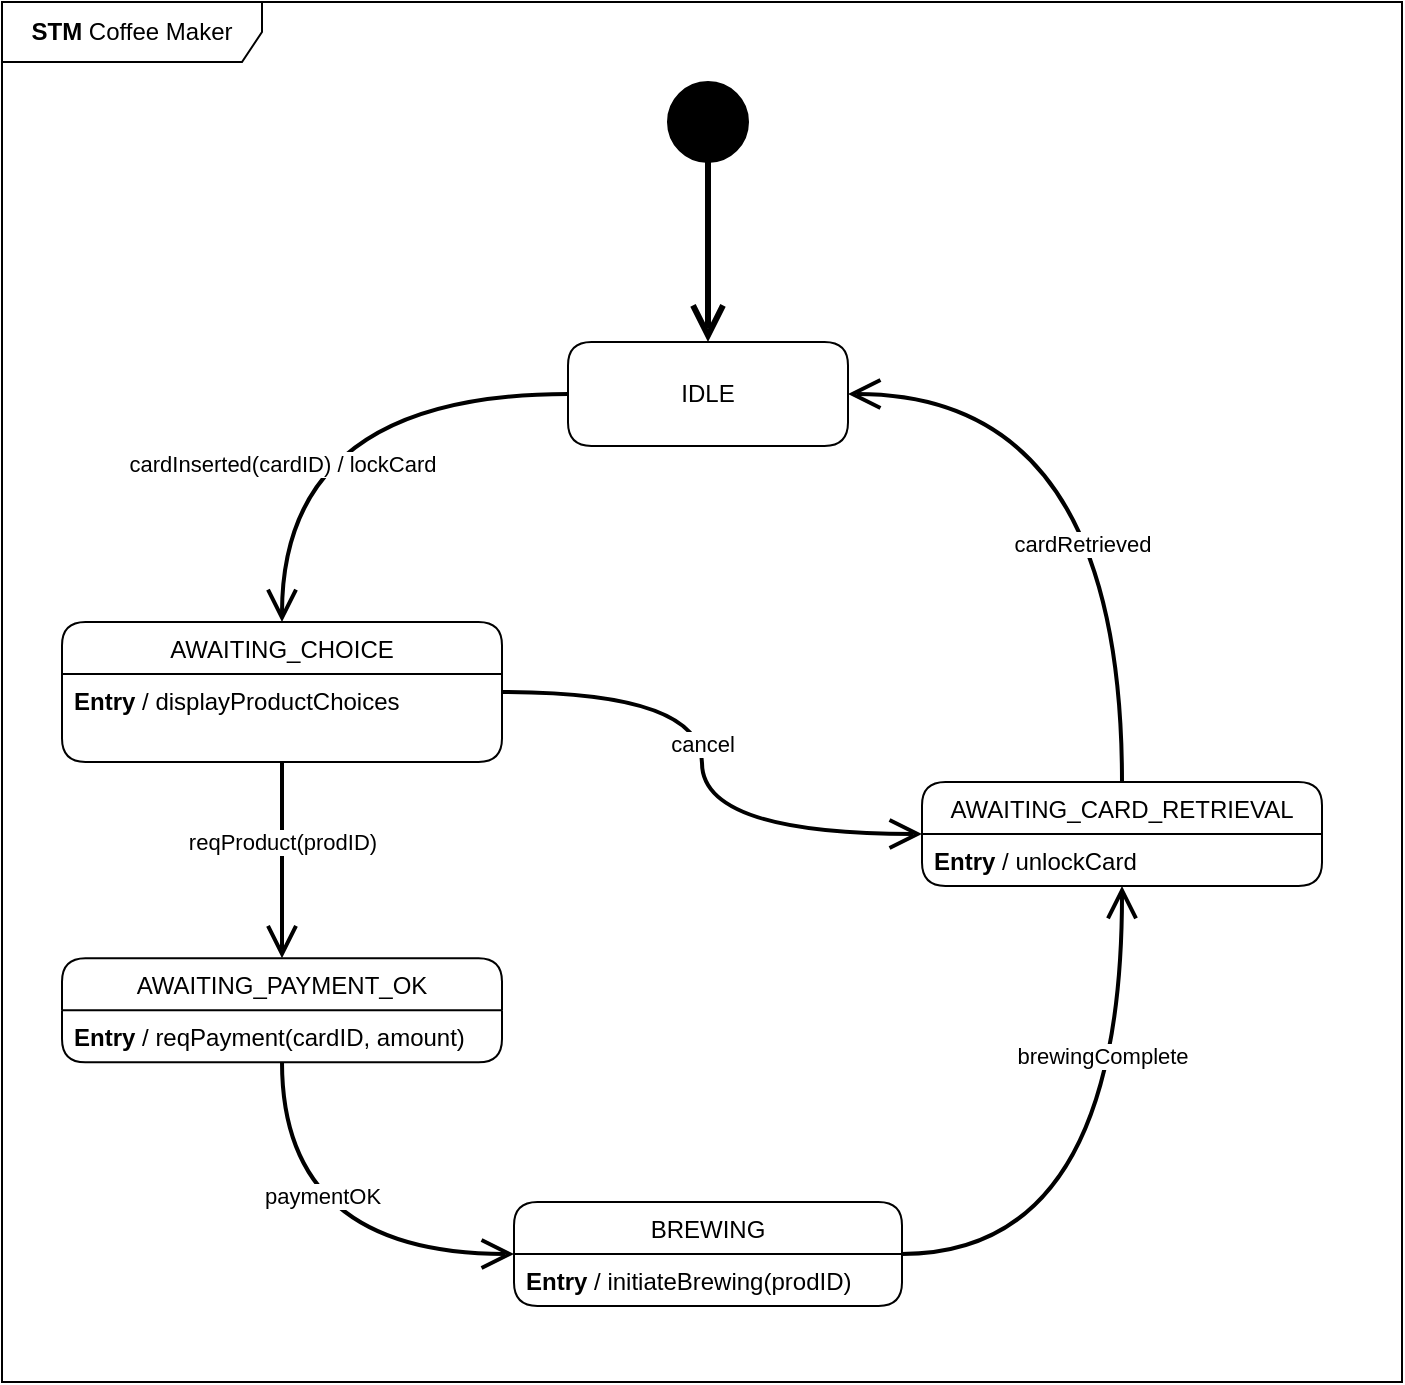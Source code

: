<mxfile version="12.9.7" type="device" pages="2"><diagram id="xrOWFkXPdfUEzS1QT7Qk" name="State Machine"><mxGraphModel dx="2062" dy="1129" grid="1" gridSize="10" guides="1" tooltips="1" connect="1" arrows="1" fold="1" page="1" pageScale="1" pageWidth="827" pageHeight="800" math="0" shadow="0"><root><mxCell id="0"/><mxCell id="1" parent="0"/><mxCell id="myJLgPvcLZk-mIJ_CIB1-7" value="IDLE" style="swimlane;fontStyle=0;childLayout=stackLayout;horizontal=1;startSize=26;fillColor=none;horizontalStack=0;resizeParent=1;resizeParentMax=0;resizeLast=0;collapsible=0;marginBottom=0;swimlaneLine=0;rounded=1;perimeterSpacing=0;strokeWidth=1;glass=0;verticalAlign=middle;spacing=2;spacingTop=24;" parent="1" vertex="1"><mxGeometry x="343" y="210" width="140" height="52" as="geometry"/></mxCell><mxCell id="myJLgPvcLZk-mIJ_CIB1-11" value="AWAITING_CHOICE" style="swimlane;fontStyle=0;childLayout=stackLayout;horizontal=1;startSize=26;fillColor=none;horizontalStack=0;resizeParent=1;resizeParentMax=0;resizeLast=0;collapsible=0;marginBottom=0;swimlaneLine=1;rounded=1;perimeterSpacing=0;strokeWidth=1;glass=0;" parent="1" vertex="1"><mxGeometry x="90" y="350" width="220" height="70" as="geometry"/></mxCell><mxCell id="myJLgPvcLZk-mIJ_CIB1-12" value="&lt;b&gt;Entry&lt;/b&gt; / displayProductChoices" style="text;strokeColor=none;fillColor=none;align=left;verticalAlign=top;spacingLeft=4;spacingRight=4;overflow=hidden;rotatable=0;points=[[0,0.5],[1,0.5]];portConstraint=eastwest;html=1;" parent="myJLgPvcLZk-mIJ_CIB1-11" vertex="1"><mxGeometry y="26" width="220" height="44" as="geometry"/></mxCell><mxCell id="myJLgPvcLZk-mIJ_CIB1-15" value="AWAITING_PAYMENT_OK" style="swimlane;fontStyle=0;childLayout=stackLayout;horizontal=1;startSize=26;fillColor=none;horizontalStack=0;resizeParent=1;resizeParentMax=0;resizeLast=0;collapsible=0;marginBottom=0;swimlaneLine=1;rounded=1;perimeterSpacing=0;strokeWidth=1;glass=0;" parent="1" vertex="1"><mxGeometry x="90" y="518.17" width="220" height="52" as="geometry"/></mxCell><mxCell id="myJLgPvcLZk-mIJ_CIB1-16" value="&lt;b&gt;Entry&lt;/b&gt; / reqPayment(cardID, amount)" style="text;strokeColor=none;fillColor=none;align=left;verticalAlign=top;spacingLeft=4;spacingRight=4;overflow=hidden;rotatable=0;points=[[0,0.5],[1,0.5]];portConstraint=eastwest;html=1;" parent="myJLgPvcLZk-mIJ_CIB1-15" vertex="1"><mxGeometry y="26" width="220" height="26" as="geometry"/></mxCell><mxCell id="myJLgPvcLZk-mIJ_CIB1-18" value="BREWING" style="swimlane;fontStyle=0;childLayout=stackLayout;horizontal=1;startSize=26;fillColor=none;horizontalStack=0;resizeParent=1;resizeParentMax=0;resizeLast=0;collapsible=0;marginBottom=0;swimlaneLine=1;rounded=1;perimeterSpacing=0;strokeWidth=1;glass=0;" parent="1" vertex="1"><mxGeometry x="316" y="640" width="194" height="52" as="geometry"/></mxCell><mxCell id="myJLgPvcLZk-mIJ_CIB1-19" value="&lt;b&gt;Entry&lt;/b&gt; / initiateBrewing(prodID)" style="text;strokeColor=none;fillColor=none;align=left;verticalAlign=top;spacingLeft=4;spacingRight=4;overflow=hidden;rotatable=0;points=[[0,0.5],[1,0.5]];portConstraint=eastwest;html=1;" parent="myJLgPvcLZk-mIJ_CIB1-18" vertex="1"><mxGeometry y="26" width="194" height="26" as="geometry"/></mxCell><mxCell id="myJLgPvcLZk-mIJ_CIB1-21" value="AWAITING_CARD_RETRIEVAL" style="swimlane;fontStyle=0;childLayout=stackLayout;horizontal=1;startSize=26;fillColor=none;horizontalStack=0;resizeParent=1;resizeParentMax=0;resizeLast=0;collapsible=0;marginBottom=0;swimlaneLine=1;rounded=1;perimeterSpacing=0;strokeWidth=1;glass=0;" parent="1" vertex="1"><mxGeometry x="520" y="430" width="200" height="52" as="geometry"/></mxCell><mxCell id="myJLgPvcLZk-mIJ_CIB1-22" value="&lt;b&gt;Entry&lt;/b&gt; / unlockCard" style="text;strokeColor=none;fillColor=none;align=left;verticalAlign=top;spacingLeft=4;spacingRight=4;overflow=hidden;rotatable=0;points=[[0,0.5],[1,0.5]];portConstraint=eastwest;fontStyle=0;html=1;" parent="myJLgPvcLZk-mIJ_CIB1-21" vertex="1"><mxGeometry y="26" width="200" height="26" as="geometry"/></mxCell><mxCell id="myJLgPvcLZk-mIJ_CIB1-23" value="" style="shape=ellipse;html=1;fillColor=#000000;fontSize=18;fontColor=#ffffff;rounded=1;glass=0;strokeWidth=1;" parent="1" vertex="1"><mxGeometry x="393" y="80" width="40" height="40" as="geometry"/></mxCell><mxCell id="myJLgPvcLZk-mIJ_CIB1-24" value="cardInserted(cardID) / lockCard" style="edgeStyle=orthogonalEdgeStyle;html=1;endArrow=open;endSize=12;strokeWidth=2;verticalAlign=bottom;curved=1;" parent="1" source="myJLgPvcLZk-mIJ_CIB1-7" target="myJLgPvcLZk-mIJ_CIB1-11" edge="1"><mxGeometry x="0.113" y="44" width="160" relative="1" as="geometry"><mxPoint x="240" y="360" as="sourcePoint"/><mxPoint x="400" y="360" as="targetPoint"/><mxPoint x="-44" y="44" as="offset"/></mxGeometry></mxCell><mxCell id="myJLgPvcLZk-mIJ_CIB1-26" value="reqProduct(prodID)" style="edgeStyle=none;html=1;endArrow=open;endSize=12;strokeWidth=2;verticalAlign=bottom;" parent="1" source="myJLgPvcLZk-mIJ_CIB1-11" target="myJLgPvcLZk-mIJ_CIB1-15" edge="1"><mxGeometry width="160" relative="1" as="geometry"><mxPoint x="140" y="500" as="sourcePoint"/><mxPoint x="300" y="500" as="targetPoint"/></mxGeometry></mxCell><mxCell id="myJLgPvcLZk-mIJ_CIB1-29" value="brewingComplete" style="edgeStyle=orthogonalEdgeStyle;html=1;endArrow=open;endSize=12;strokeWidth=2;verticalAlign=bottom;curved=1;" parent="1" source="myJLgPvcLZk-mIJ_CIB1-18" target="myJLgPvcLZk-mIJ_CIB1-21" edge="1"><mxGeometry x="0.359" y="10" width="160" relative="1" as="geometry"><mxPoint x="360" y="760" as="sourcePoint"/><mxPoint x="520" y="760" as="targetPoint"/><mxPoint as="offset"/></mxGeometry></mxCell><mxCell id="myJLgPvcLZk-mIJ_CIB1-30" value="paymentOK" style="edgeStyle=orthogonalEdgeStyle;html=1;endArrow=open;endSize=12;strokeWidth=2;verticalAlign=bottom;curved=1;" parent="1" source="myJLgPvcLZk-mIJ_CIB1-15" target="myJLgPvcLZk-mIJ_CIB1-18" edge="1"><mxGeometry x="-0.287" y="20" width="160" relative="1" as="geometry"><mxPoint x="80" y="670" as="sourcePoint"/><mxPoint x="240" y="670" as="targetPoint"/><Array as="points"><mxPoint x="200" y="666"/></Array><mxPoint as="offset"/></mxGeometry></mxCell><mxCell id="myJLgPvcLZk-mIJ_CIB1-31" value="cardRetrieved" style="edgeStyle=orthogonalEdgeStyle;html=1;endArrow=open;endSize=12;strokeWidth=2;verticalAlign=bottom;curved=1;" parent="1" source="myJLgPvcLZk-mIJ_CIB1-21" target="myJLgPvcLZk-mIJ_CIB1-7" edge="1"><mxGeometry x="-0.335" y="20" width="160" relative="1" as="geometry"><mxPoint x="550" y="390" as="sourcePoint"/><mxPoint x="710" y="390" as="targetPoint"/><Array as="points"><mxPoint x="620" y="236"/></Array><mxPoint as="offset"/></mxGeometry></mxCell><mxCell id="myJLgPvcLZk-mIJ_CIB1-32" value="&lt;br&gt;" style="edgeStyle=none;html=1;endArrow=open;endSize=12;strokeWidth=3;verticalAlign=bottom;" parent="1" source="myJLgPvcLZk-mIJ_CIB1-23" target="myJLgPvcLZk-mIJ_CIB1-7" edge="1"><mxGeometry width="160" relative="1" as="geometry"><mxPoint x="160" y="830" as="sourcePoint"/><mxPoint x="320" y="830" as="targetPoint"/></mxGeometry></mxCell><mxCell id="T8KRVYgNR4YFafCcEOv3-1" value="cancel" style="edgeStyle=orthogonalEdgeStyle;html=1;endArrow=open;endSize=12;strokeWidth=2;verticalAlign=bottom;curved=1;" parent="1" source="myJLgPvcLZk-mIJ_CIB1-11" target="myJLgPvcLZk-mIJ_CIB1-21" edge="1"><mxGeometry x="-0.039" width="160" relative="1" as="geometry"><mxPoint x="330" y="380" as="sourcePoint"/><mxPoint x="490" y="380" as="targetPoint"/><Array as="points"><mxPoint x="410" y="385"/><mxPoint x="410" y="456"/></Array><mxPoint as="offset"/></mxGeometry></mxCell><mxCell id="9Mp-Hy7USQevYIKIz4lL-1" value="&lt;b&gt;STM&lt;/b&gt; Coffee Maker" style="shape=umlFrame;whiteSpace=wrap;html=1;width=130;height=30;strokeWidth=1;" vertex="1" parent="1"><mxGeometry x="60" y="40" width="700" height="690" as="geometry"/></mxCell></root></mxGraphModel></diagram><diagram id="5IJ4XPhXpG-sBZCLPhT1" name="BDD"><mxGraphModel dx="1422" dy="769" grid="1" gridSize="10" guides="1" tooltips="1" connect="1" arrows="1" fold="1" page="1" pageScale="1" pageWidth="1169" pageHeight="827" math="0" shadow="0"><root><mxCell id="1NotYbcLMit_08GKXOjq-0"/><mxCell id="1NotYbcLMit_08GKXOjq-1" parent="1NotYbcLMit_08GKXOjq-0"/><mxCell id="LvnhxzN1w_mvxUQsimcm-0" value="&lt;b&gt;BDD&lt;/b&gt; Coffee Maker" style="shape=umlFrame;whiteSpace=wrap;html=1;width=130;height=30;" vertex="1" parent="1NotYbcLMit_08GKXOjq-1"><mxGeometry x="180" y="60" width="790" height="630" as="geometry"/></mxCell><mxCell id="1NotYbcLMit_08GKXOjq-2" value="&lt;p style=&quot;margin: 0px ; margin-top: 4px ; text-align: center&quot;&gt;&amp;lt;&amp;lt;block&amp;gt;&amp;gt;&lt;br&gt;&lt;b&gt;Coffeemaker&lt;/b&gt;&lt;/p&gt;&lt;hr&gt;&lt;p style=&quot;font-size: 10px ; margin: 0px ; text-align: center&quot;&gt;&lt;i&gt;ports&lt;/i&gt;&lt;/p&gt;&lt;p style=&quot;margin: 0px 0px 0px 8px&quot;&gt;&lt;span&gt;in card: Card&lt;/span&gt;&lt;br&gt;&lt;/p&gt;&lt;p style=&quot;margin: 0px 0px 0px 8px&quot;&gt;in press: Force&lt;/p&gt;&lt;p style=&quot;margin: 0px 0px 0px 8px&quot;&gt;&lt;span&gt;out content[4]: Content&lt;/span&gt;&lt;span&gt;&amp;nbsp;&lt;/span&gt;&lt;br&gt;&lt;/p&gt;&lt;p style=&quot;margin: 0px ; text-align: center ; font-size: 10px&quot;&gt;&lt;br&gt;&lt;/p&gt;" style="shape=rect;html=1;overflow=fill;verticalAlign=top;align=left;whiteSpace=wrap;rounded=0;" parent="1NotYbcLMit_08GKXOjq-1" vertex="1"><mxGeometry x="475.002" y="101.001" width="220" height="106" as="geometry"/></mxCell><mxCell id="1NotYbcLMit_08GKXOjq-3" style="edgeStyle=orthogonalEdgeStyle;rounded=0;orthogonalLoop=1;jettySize=auto;html=1;endArrow=diamondThin;endFill=1;endSize=16;entryX=1;entryY=0.5;entryDx=0;entryDy=0;exitX=0.5;exitY=0;exitDx=0;exitDy=0;" parent="1NotYbcLMit_08GKXOjq-1" source="1NotYbcLMit_08GKXOjq-4" target="1NotYbcLMit_08GKXOjq-2" edge="1"><mxGeometry relative="1" as="geometry"><Array as="points"><mxPoint x="840" y="154"/></Array></mxGeometry></mxCell><mxCell id="1NotYbcLMit_08GKXOjq-4" value="&lt;p style=&quot;margin: 0px ; margin-top: 4px ; text-align: center&quot;&gt;&amp;lt;&amp;lt;block&amp;gt;&amp;gt;&lt;br&gt;&lt;b&gt;Card Reader&lt;/b&gt;&lt;/p&gt;&lt;hr&gt;&lt;p style=&quot;font-size: 10px ; margin: 0px ; text-align: center&quot;&gt;&lt;i&gt;ports&lt;/i&gt;&lt;/p&gt;&lt;p style=&quot;margin: 0px 0px 0px 8px&quot;&gt;in card: Card&lt;/p&gt;&lt;p style=&quot;margin: 0px 0px 0px 8px&quot;&gt;out ID: CardID&lt;/p&gt;&lt;p style=&quot;margin: 0px 0px 0px 8px&quot;&gt;&lt;span&gt;in lock: bool&lt;/span&gt;&lt;span&gt;&amp;nbsp;&lt;/span&gt;&lt;br&gt;&lt;/p&gt;&lt;p style=&quot;margin: 0px ; text-align: center ; font-size: 10px&quot;&gt;&lt;br&gt;&lt;/p&gt;" style="shape=rect;html=1;overflow=fill;verticalAlign=top;align=left;whiteSpace=wrap;" parent="1NotYbcLMit_08GKXOjq-1" vertex="1"><mxGeometry x="730" y="530" width="190" height="110" as="geometry"/></mxCell><mxCell id="1NotYbcLMit_08GKXOjq-5" style="edgeStyle=orthogonalEdgeStyle;rounded=0;orthogonalLoop=1;jettySize=auto;html=1;endArrow=diamondThin;endFill=1;endSize=16;entryX=0;entryY=0.5;entryDx=0;entryDy=0;exitX=0.5;exitY=0;exitDx=0;exitDy=0;" parent="1NotYbcLMit_08GKXOjq-1" source="1NotYbcLMit_08GKXOjq-6" target="1NotYbcLMit_08GKXOjq-2" edge="1"><mxGeometry relative="1" as="geometry"><Array as="points"><mxPoint x="320" y="154"/></Array></mxGeometry></mxCell><mxCell id="1NotYbcLMit_08GKXOjq-6" value="&lt;p style=&quot;margin: 0px ; margin-top: 4px ; text-align: center&quot;&gt;&amp;lt;&amp;lt;block&amp;gt;&amp;gt;&lt;br&gt;&lt;b&gt;User Interface&lt;/b&gt;&lt;/p&gt;&lt;hr&gt;&lt;p style=&quot;font-size: 10px ; margin: 0px ; text-align: center&quot;&gt;&lt;i&gt;ports&lt;/i&gt;&lt;/p&gt;&lt;p style=&quot;margin: 0px 0px 0px 8px&quot;&gt;in press: Force&lt;/p&gt;&lt;p style=&quot;margin: 0px 0px 0px 8px&quot;&gt;out choice: Choice&lt;/p&gt;" style="shape=rect;html=1;overflow=fill;verticalAlign=top;align=left;whiteSpace=wrap;" parent="1NotYbcLMit_08GKXOjq-1" vertex="1"><mxGeometry x="230" y="540" width="182" height="90" as="geometry"/></mxCell><mxCell id="1NotYbcLMit_08GKXOjq-7" style="edgeStyle=orthogonalEdgeStyle;rounded=0;orthogonalLoop=1;jettySize=auto;html=1;endArrow=diamondThin;endFill=1;endSize=16;entryX=0.25;entryY=1;entryDx=0;entryDy=0;" parent="1NotYbcLMit_08GKXOjq-1" source="1NotYbcLMit_08GKXOjq-8" target="1NotYbcLMit_08GKXOjq-2" edge="1"><mxGeometry relative="1" as="geometry"/></mxCell><mxCell id="1NotYbcLMit_08GKXOjq-8" value="&lt;p style=&quot;margin: 0px ; margin-top: 4px ; text-align: center&quot;&gt;&amp;lt;&amp;lt;block&amp;gt;&amp;gt;&lt;br&gt;&lt;b&gt;Control Unit&lt;/b&gt;&lt;/p&gt;&lt;hr&gt;&lt;p style=&quot;font-size: 10px ; margin: 0px ; text-align: center&quot;&gt;&lt;i&gt;ports&lt;/i&gt;&lt;/p&gt;&lt;p style=&quot;margin: 0px 0px 0px 8px&quot;&gt;in cardID: CardID&lt;/p&gt;&lt;p style=&quot;margin: 0px 0px 0px 8px&quot;&gt;in userChoice: Choice&lt;/p&gt;&lt;p style=&quot;margin: 0px 0px 0px 8px&quot;&gt;out brewReq: BrewReq&lt;/p&gt;&lt;p style=&quot;margin: 0px 0px 0px 8px&quot;&gt;in brewCpl: bool&lt;/p&gt;&lt;p style=&quot;margin: 0px 0px 0px 8px&quot;&gt;out lockCard: bool&lt;/p&gt;" style="shape=rect;html=1;overflow=fill;verticalAlign=top;align=left;whiteSpace=wrap;" parent="1NotYbcLMit_08GKXOjq-1" vertex="1"><mxGeometry x="380" y="334" width="182" height="140" as="geometry"/></mxCell><mxCell id="1NotYbcLMit_08GKXOjq-9" style="edgeStyle=orthogonalEdgeStyle;rounded=0;orthogonalLoop=1;jettySize=auto;html=1;endArrow=diamondThin;endFill=1;endSize=16;entryX=0.75;entryY=1;entryDx=0;entryDy=0;" parent="1NotYbcLMit_08GKXOjq-1" source="1NotYbcLMit_08GKXOjq-10" target="1NotYbcLMit_08GKXOjq-2" edge="1"><mxGeometry relative="1" as="geometry"/></mxCell><mxCell id="1NotYbcLMit_08GKXOjq-10" value="&lt;p style=&quot;margin: 0px ; margin-top: 4px ; text-align: center&quot;&gt;&amp;lt;&amp;lt;block&amp;gt;&amp;gt;&lt;br&gt;&lt;b&gt;Brewing Unit&lt;/b&gt;&lt;/p&gt;&lt;hr&gt;&lt;p style=&quot;font-size: 10px ; margin: 0px ; text-align: center&quot;&gt;&lt;i&gt;ports&lt;/i&gt;&lt;/p&gt;&lt;p style=&quot;margin: 0px 0px 0px 8px&quot;&gt;&lt;span&gt;in brewReq: BrewReq&lt;/span&gt;&lt;br&gt;&lt;/p&gt;&lt;p style=&quot;margin: 0px 0px 0px 8px&quot;&gt;out brewCpl: bool&lt;/p&gt;&lt;p style=&quot;margin: 0px 0px 0px 8px&quot;&gt;&lt;span&gt;out content[4]: Content&lt;/span&gt;&lt;span&gt;&amp;nbsp;&lt;/span&gt;&lt;br&gt;&lt;/p&gt;&lt;hr&gt;&lt;p style=&quot;margin: 0px ; text-align: center ; font-size: 10px&quot;&gt;&lt;i&gt;parts&lt;/i&gt;&lt;/p&gt;&lt;p style=&quot;margin: 0px ; margin-left: 8px ; text-align: left&quot;&gt;dispensers[4]: Dispenser&lt;/p&gt;" style="shape=rect;html=1;overflow=fill;verticalAlign=top;align=left;whiteSpace=wrap;" parent="1NotYbcLMit_08GKXOjq-1" vertex="1"><mxGeometry x="602" y="334" width="188" height="160" as="geometry"/></mxCell></root></mxGraphModel></diagram></mxfile>